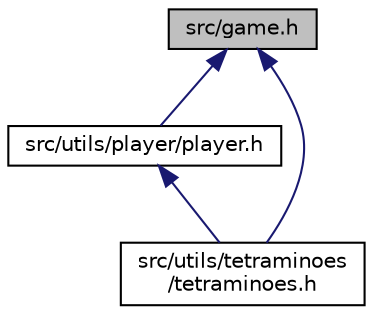 digraph "src/game.h"
{
 // LATEX_PDF_SIZE
  edge [fontname="Helvetica",fontsize="10",labelfontname="Helvetica",labelfontsize="10"];
  node [fontname="Helvetica",fontsize="10",shape=record];
  Node1 [label="src/game.h",height=0.2,width=0.4,color="black", fillcolor="grey75", style="filled", fontcolor="black",tooltip="Libreria per la gestione del gioco X-Tetris."];
  Node1 -> Node2 [dir="back",color="midnightblue",fontsize="10",style="solid"];
  Node2 [label="src/utils/player/player.h",height=0.2,width=0.4,color="black", fillcolor="white", style="filled",URL="$player_8h.html",tooltip="Libreria per la gestione dei giocatori."];
  Node2 -> Node3 [dir="back",color="midnightblue",fontsize="10",style="solid"];
  Node3 [label="src/utils/tetraminoes\l/tetraminoes.h",height=0.2,width=0.4,color="black", fillcolor="white", style="filled",URL="$tetraminoes_8h.html",tooltip="Libreria per la gestione dei tetramini (movimenti, rotazione, ecc)."];
  Node1 -> Node3 [dir="back",color="midnightblue",fontsize="10",style="solid"];
}
